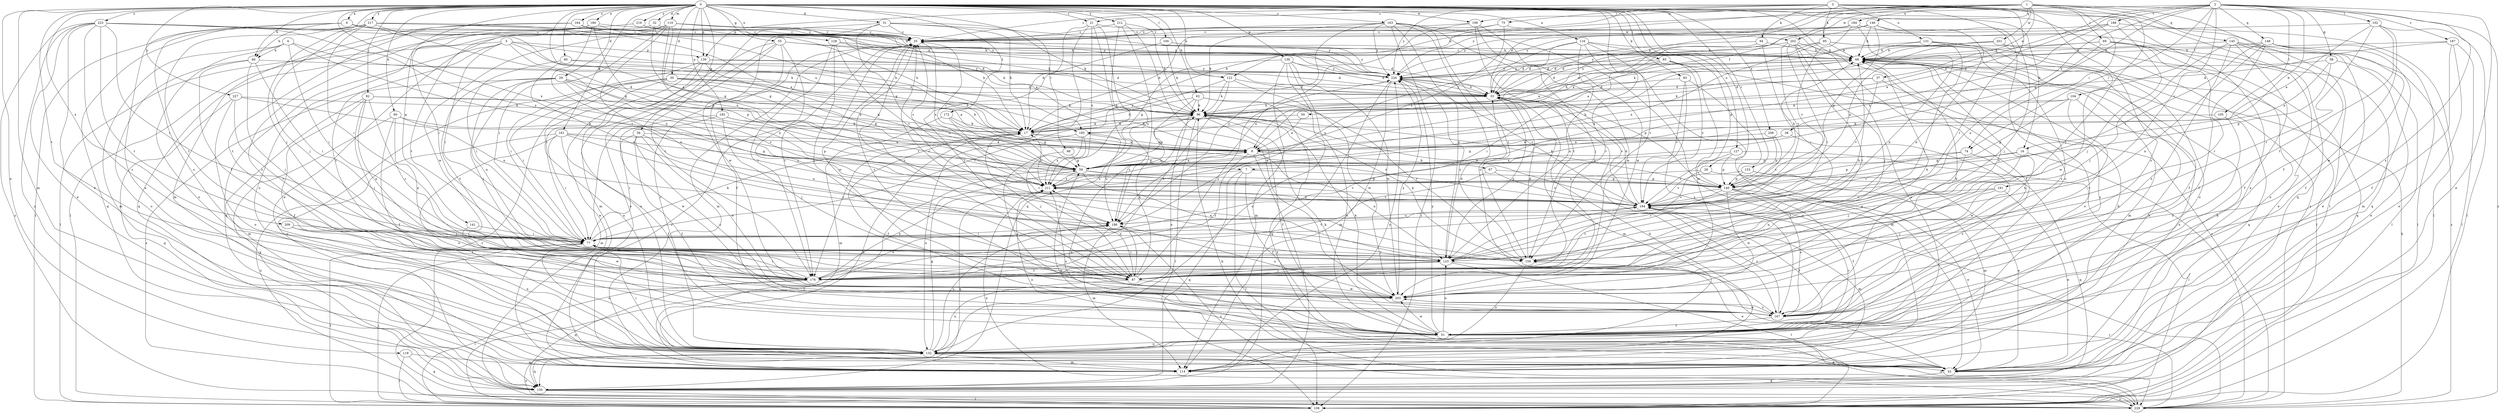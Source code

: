 strict digraph  {
0;
1;
2;
3;
4;
5;
6;
7;
8;
16;
17;
21;
25;
28;
29;
30;
31;
32;
33;
37;
38;
42;
50;
51;
55;
56;
58;
59;
60;
62;
66;
67;
68;
69;
74;
75;
77;
80;
82;
85;
87;
93;
94;
95;
96;
98;
100;
102;
104;
105;
106;
110;
114;
116;
118;
122;
123;
127;
128;
131;
132;
136;
139;
140;
141;
145;
146;
148;
150;
153;
159;
161;
163;
164;
167;
172;
176;
180;
182;
184;
185;
186;
187;
188;
191;
194;
199;
201;
202;
203;
206;
209;
211;
212;
216;
217;
220;
223;
227;
229;
0 -> 6  [label=a];
0 -> 7  [label=a];
0 -> 16  [label=b];
0 -> 21  [label=c];
0 -> 28  [label=d];
0 -> 29  [label=d];
0 -> 30  [label=d];
0 -> 31  [label=d];
0 -> 32  [label=d];
0 -> 55  [label=g];
0 -> 56  [label=g];
0 -> 60  [label=h];
0 -> 62  [label=h];
0 -> 66  [label=h];
0 -> 80  [label=j];
0 -> 82  [label=j];
0 -> 85  [label=j];
0 -> 87  [label=j];
0 -> 93  [label=k];
0 -> 98  [label=l];
0 -> 100  [label=l];
0 -> 110  [label=m];
0 -> 114  [label=m];
0 -> 116  [label=n];
0 -> 118  [label=n];
0 -> 122  [label=n];
0 -> 127  [label=o];
0 -> 128  [label=o];
0 -> 136  [label=p];
0 -> 139  [label=p];
0 -> 141  [label=q];
0 -> 153  [label=r];
0 -> 159  [label=r];
0 -> 161  [label=s];
0 -> 163  [label=s];
0 -> 164  [label=s];
0 -> 167  [label=s];
0 -> 172  [label=t];
0 -> 176  [label=t];
0 -> 180  [label=u];
0 -> 182  [label=u];
0 -> 199  [label=w];
0 -> 206  [label=x];
0 -> 209  [label=x];
0 -> 211  [label=x];
0 -> 212  [label=y];
0 -> 216  [label=y];
0 -> 217  [label=y];
0 -> 223  [label=z];
0 -> 227  [label=z];
0 -> 229  [label=z];
1 -> 21  [label=c];
1 -> 25  [label=c];
1 -> 33  [label=d];
1 -> 37  [label=e];
1 -> 50  [label=f];
1 -> 51  [label=f];
1 -> 69  [label=i];
1 -> 74  [label=i];
1 -> 87  [label=j];
1 -> 145  [label=q];
1 -> 146  [label=q];
1 -> 184  [label=u];
1 -> 185  [label=u];
1 -> 199  [label=w];
1 -> 201  [label=w];
1 -> 202  [label=w];
1 -> 220  [label=y];
1 -> 229  [label=z];
2 -> 7  [label=a];
2 -> 16  [label=b];
2 -> 38  [label=e];
2 -> 42  [label=e];
2 -> 58  [label=g];
2 -> 59  [label=g];
2 -> 74  [label=i];
2 -> 102  [label=l];
2 -> 104  [label=l];
2 -> 105  [label=l];
2 -> 122  [label=n];
2 -> 148  [label=q];
2 -> 167  [label=s];
2 -> 185  [label=u];
2 -> 187  [label=v];
2 -> 188  [label=v];
2 -> 191  [label=v];
3 -> 17  [label=b];
3 -> 42  [label=e];
3 -> 75  [label=i];
3 -> 94  [label=k];
3 -> 95  [label=k];
3 -> 106  [label=l];
3 -> 131  [label=o];
3 -> 132  [label=o];
3 -> 139  [label=p];
3 -> 150  [label=q];
3 -> 159  [label=r];
3 -> 167  [label=s];
3 -> 220  [label=y];
4 -> 66  [label=h];
4 -> 77  [label=i];
4 -> 96  [label=k];
4 -> 114  [label=m];
4 -> 132  [label=o];
4 -> 194  [label=v];
5 -> 33  [label=d];
5 -> 77  [label=i];
5 -> 106  [label=l];
5 -> 139  [label=p];
5 -> 140  [label=p];
5 -> 150  [label=q];
5 -> 176  [label=t];
5 -> 185  [label=u];
6 -> 25  [label=c];
6 -> 66  [label=h];
6 -> 122  [label=n];
6 -> 132  [label=o];
6 -> 167  [label=s];
6 -> 185  [label=u];
7 -> 51  [label=f];
7 -> 106  [label=l];
7 -> 140  [label=p];
7 -> 150  [label=q];
7 -> 211  [label=x];
8 -> 59  [label=g];
8 -> 67  [label=h];
8 -> 123  [label=n];
8 -> 150  [label=q];
8 -> 176  [label=t];
16 -> 59  [label=g];
16 -> 87  [label=j];
16 -> 194  [label=v];
16 -> 229  [label=z];
17 -> 8  [label=a];
17 -> 51  [label=f];
17 -> 87  [label=j];
17 -> 96  [label=k];
17 -> 194  [label=v];
17 -> 220  [label=y];
21 -> 17  [label=b];
21 -> 150  [label=q];
21 -> 176  [label=t];
21 -> 186  [label=u];
21 -> 202  [label=w];
21 -> 211  [label=x];
25 -> 68  [label=h];
25 -> 114  [label=m];
25 -> 176  [label=t];
25 -> 203  [label=w];
25 -> 211  [label=x];
25 -> 229  [label=z];
28 -> 150  [label=q];
28 -> 159  [label=r];
28 -> 211  [label=x];
29 -> 8  [label=a];
29 -> 33  [label=d];
29 -> 87  [label=j];
29 -> 123  [label=n];
29 -> 176  [label=t];
29 -> 194  [label=v];
29 -> 211  [label=x];
29 -> 229  [label=z];
30 -> 8  [label=a];
30 -> 17  [label=b];
30 -> 33  [label=d];
30 -> 59  [label=g];
30 -> 77  [label=i];
30 -> 132  [label=o];
30 -> 150  [label=q];
30 -> 229  [label=z];
31 -> 17  [label=b];
31 -> 25  [label=c];
31 -> 59  [label=g];
31 -> 96  [label=k];
31 -> 176  [label=t];
31 -> 203  [label=w];
31 -> 220  [label=y];
32 -> 8  [label=a];
32 -> 25  [label=c];
32 -> 59  [label=g];
32 -> 176  [label=t];
33 -> 96  [label=k];
33 -> 114  [label=m];
33 -> 123  [label=n];
33 -> 167  [label=s];
33 -> 194  [label=v];
33 -> 220  [label=y];
37 -> 33  [label=d];
37 -> 96  [label=k];
37 -> 167  [label=s];
37 -> 194  [label=v];
38 -> 8  [label=a];
38 -> 59  [label=g];
38 -> 203  [label=w];
38 -> 211  [label=x];
42 -> 17  [label=b];
42 -> 59  [label=g];
42 -> 68  [label=h];
42 -> 150  [label=q];
42 -> 211  [label=x];
50 -> 8  [label=a];
50 -> 17  [label=b];
51 -> 96  [label=k];
51 -> 123  [label=n];
51 -> 132  [label=o];
51 -> 194  [label=v];
51 -> 203  [label=w];
51 -> 211  [label=x];
51 -> 220  [label=y];
51 -> 229  [label=z];
55 -> 33  [label=d];
55 -> 42  [label=e];
55 -> 51  [label=f];
55 -> 68  [label=h];
55 -> 77  [label=i];
55 -> 87  [label=j];
55 -> 114  [label=m];
56 -> 8  [label=a];
56 -> 51  [label=f];
56 -> 77  [label=i];
56 -> 167  [label=s];
56 -> 186  [label=u];
56 -> 203  [label=w];
58 -> 8  [label=a];
58 -> 42  [label=e];
58 -> 140  [label=p];
58 -> 220  [label=y];
59 -> 8  [label=a];
59 -> 25  [label=c];
59 -> 68  [label=h];
59 -> 106  [label=l];
59 -> 123  [label=n];
59 -> 140  [label=p];
59 -> 194  [label=v];
59 -> 211  [label=x];
60 -> 17  [label=b];
60 -> 51  [label=f];
60 -> 123  [label=n];
60 -> 140  [label=p];
60 -> 150  [label=q];
62 -> 17  [label=b];
62 -> 96  [label=k];
62 -> 132  [label=o];
62 -> 159  [label=r];
62 -> 186  [label=u];
62 -> 229  [label=z];
66 -> 77  [label=i];
66 -> 87  [label=j];
66 -> 132  [label=o];
66 -> 176  [label=t];
66 -> 220  [label=y];
67 -> 140  [label=p];
67 -> 176  [label=t];
67 -> 194  [label=v];
68 -> 25  [label=c];
68 -> 33  [label=d];
68 -> 114  [label=m];
68 -> 132  [label=o];
68 -> 150  [label=q];
68 -> 220  [label=y];
69 -> 33  [label=d];
69 -> 42  [label=e];
69 -> 51  [label=f];
69 -> 68  [label=h];
69 -> 132  [label=o];
69 -> 186  [label=u];
74 -> 59  [label=g];
74 -> 140  [label=p];
74 -> 167  [label=s];
74 -> 176  [label=t];
75 -> 17  [label=b];
75 -> 25  [label=c];
75 -> 51  [label=f];
75 -> 211  [label=x];
77 -> 17  [label=b];
77 -> 106  [label=l];
77 -> 123  [label=n];
77 -> 132  [label=o];
77 -> 159  [label=r];
80 -> 33  [label=d];
80 -> 77  [label=i];
80 -> 186  [label=u];
80 -> 220  [label=y];
82 -> 17  [label=b];
82 -> 51  [label=f];
82 -> 87  [label=j];
82 -> 96  [label=k];
82 -> 114  [label=m];
82 -> 123  [label=n];
82 -> 159  [label=r];
85 -> 33  [label=d];
85 -> 77  [label=i];
85 -> 194  [label=v];
85 -> 203  [label=w];
85 -> 220  [label=y];
85 -> 229  [label=z];
87 -> 25  [label=c];
87 -> 68  [label=h];
87 -> 96  [label=k];
87 -> 132  [label=o];
87 -> 203  [label=w];
87 -> 211  [label=x];
87 -> 220  [label=y];
93 -> 33  [label=d];
93 -> 114  [label=m];
93 -> 167  [label=s];
93 -> 194  [label=v];
94 -> 8  [label=a];
94 -> 33  [label=d];
94 -> 68  [label=h];
94 -> 77  [label=i];
95 -> 33  [label=d];
95 -> 51  [label=f];
95 -> 68  [label=h];
95 -> 167  [label=s];
95 -> 211  [label=x];
95 -> 220  [label=y];
96 -> 17  [label=b];
96 -> 51  [label=f];
96 -> 59  [label=g];
96 -> 68  [label=h];
96 -> 106  [label=l];
98 -> 59  [label=g];
98 -> 167  [label=s];
100 -> 68  [label=h];
100 -> 87  [label=j];
100 -> 96  [label=k];
100 -> 220  [label=y];
102 -> 8  [label=a];
102 -> 25  [label=c];
102 -> 106  [label=l];
102 -> 159  [label=r];
102 -> 176  [label=t];
102 -> 203  [label=w];
104 -> 8  [label=a];
104 -> 96  [label=k];
104 -> 132  [label=o];
104 -> 140  [label=p];
104 -> 176  [label=t];
105 -> 17  [label=b];
105 -> 167  [label=s];
106 -> 77  [label=i];
110 -> 17  [label=b];
110 -> 25  [label=c];
110 -> 42  [label=e];
110 -> 59  [label=g];
110 -> 77  [label=i];
110 -> 123  [label=n];
110 -> 132  [label=o];
110 -> 203  [label=w];
110 -> 211  [label=x];
110 -> 220  [label=y];
114 -> 33  [label=d];
114 -> 68  [label=h];
114 -> 220  [label=y];
116 -> 33  [label=d];
116 -> 42  [label=e];
116 -> 68  [label=h];
116 -> 123  [label=n];
116 -> 140  [label=p];
116 -> 159  [label=r];
116 -> 186  [label=u];
118 -> 106  [label=l];
118 -> 114  [label=m];
118 -> 150  [label=q];
122 -> 33  [label=d];
122 -> 77  [label=i];
122 -> 96  [label=k];
122 -> 176  [label=t];
122 -> 203  [label=w];
123 -> 25  [label=c];
123 -> 33  [label=d];
123 -> 42  [label=e];
123 -> 68  [label=h];
123 -> 77  [label=i];
123 -> 87  [label=j];
123 -> 106  [label=l];
123 -> 176  [label=t];
123 -> 194  [label=v];
127 -> 59  [label=g];
127 -> 106  [label=l];
127 -> 140  [label=p];
127 -> 194  [label=v];
128 -> 68  [label=h];
128 -> 87  [label=j];
128 -> 96  [label=k];
128 -> 176  [label=t];
128 -> 194  [label=v];
131 -> 68  [label=h];
131 -> 96  [label=k];
131 -> 106  [label=l];
131 -> 132  [label=o];
131 -> 159  [label=r];
132 -> 25  [label=c];
132 -> 42  [label=e];
132 -> 59  [label=g];
132 -> 68  [label=h];
132 -> 77  [label=i];
132 -> 114  [label=m];
132 -> 150  [label=q];
132 -> 186  [label=u];
136 -> 33  [label=d];
136 -> 42  [label=e];
136 -> 59  [label=g];
136 -> 114  [label=m];
136 -> 132  [label=o];
136 -> 203  [label=w];
136 -> 220  [label=y];
139 -> 33  [label=d];
139 -> 42  [label=e];
139 -> 59  [label=g];
139 -> 77  [label=i];
139 -> 132  [label=o];
139 -> 220  [label=y];
140 -> 42  [label=e];
140 -> 51  [label=f];
140 -> 68  [label=h];
140 -> 96  [label=k];
140 -> 167  [label=s];
140 -> 176  [label=t];
140 -> 194  [label=v];
140 -> 203  [label=w];
141 -> 77  [label=i];
141 -> 203  [label=w];
145 -> 42  [label=e];
145 -> 51  [label=f];
145 -> 68  [label=h];
145 -> 87  [label=j];
145 -> 106  [label=l];
145 -> 167  [label=s];
145 -> 229  [label=z];
146 -> 8  [label=a];
146 -> 25  [label=c];
146 -> 68  [label=h];
146 -> 87  [label=j];
146 -> 123  [label=n];
146 -> 140  [label=p];
148 -> 51  [label=f];
148 -> 68  [label=h];
148 -> 106  [label=l];
148 -> 114  [label=m];
148 -> 123  [label=n];
148 -> 159  [label=r];
148 -> 194  [label=v];
150 -> 106  [label=l];
150 -> 229  [label=z];
153 -> 42  [label=e];
153 -> 114  [label=m];
153 -> 140  [label=p];
153 -> 194  [label=v];
159 -> 33  [label=d];
159 -> 96  [label=k];
159 -> 132  [label=o];
159 -> 220  [label=y];
161 -> 8  [label=a];
161 -> 51  [label=f];
161 -> 59  [label=g];
161 -> 77  [label=i];
161 -> 132  [label=o];
161 -> 159  [label=r];
161 -> 229  [label=z];
163 -> 25  [label=c];
163 -> 96  [label=k];
163 -> 106  [label=l];
163 -> 123  [label=n];
163 -> 159  [label=r];
163 -> 167  [label=s];
163 -> 186  [label=u];
163 -> 203  [label=w];
163 -> 220  [label=y];
163 -> 229  [label=z];
164 -> 8  [label=a];
164 -> 25  [label=c];
164 -> 114  [label=m];
164 -> 176  [label=t];
164 -> 220  [label=y];
167 -> 51  [label=f];
167 -> 68  [label=h];
167 -> 96  [label=k];
167 -> 194  [label=v];
167 -> 203  [label=w];
172 -> 17  [label=b];
172 -> 59  [label=g];
172 -> 114  [label=m];
172 -> 159  [label=r];
176 -> 77  [label=i];
176 -> 106  [label=l];
176 -> 150  [label=q];
176 -> 186  [label=u];
176 -> 211  [label=x];
180 -> 17  [label=b];
180 -> 25  [label=c];
180 -> 77  [label=i];
180 -> 106  [label=l];
180 -> 140  [label=p];
180 -> 167  [label=s];
180 -> 186  [label=u];
182 -> 8  [label=a];
182 -> 17  [label=b];
182 -> 87  [label=j];
182 -> 114  [label=m];
182 -> 203  [label=w];
184 -> 25  [label=c];
184 -> 123  [label=n];
184 -> 150  [label=q];
184 -> 194  [label=v];
184 -> 220  [label=y];
185 -> 8  [label=a];
185 -> 87  [label=j];
185 -> 132  [label=o];
185 -> 186  [label=u];
185 -> 211  [label=x];
186 -> 77  [label=i];
186 -> 87  [label=j];
186 -> 114  [label=m];
186 -> 229  [label=z];
187 -> 42  [label=e];
187 -> 51  [label=f];
187 -> 68  [label=h];
187 -> 96  [label=k];
187 -> 106  [label=l];
188 -> 25  [label=c];
188 -> 87  [label=j];
188 -> 106  [label=l];
188 -> 211  [label=x];
188 -> 220  [label=y];
191 -> 42  [label=e];
191 -> 87  [label=j];
191 -> 123  [label=n];
191 -> 194  [label=v];
194 -> 33  [label=d];
194 -> 51  [label=f];
194 -> 96  [label=k];
194 -> 114  [label=m];
194 -> 186  [label=u];
194 -> 211  [label=x];
199 -> 25  [label=c];
199 -> 87  [label=j];
199 -> 176  [label=t];
199 -> 186  [label=u];
199 -> 203  [label=w];
201 -> 8  [label=a];
201 -> 68  [label=h];
201 -> 140  [label=p];
201 -> 150  [label=q];
201 -> 203  [label=w];
202 -> 33  [label=d];
202 -> 68  [label=h];
202 -> 77  [label=i];
202 -> 87  [label=j];
202 -> 132  [label=o];
202 -> 176  [label=t];
202 -> 194  [label=v];
203 -> 25  [label=c];
203 -> 68  [label=h];
203 -> 167  [label=s];
203 -> 186  [label=u];
203 -> 220  [label=y];
206 -> 8  [label=a];
206 -> 140  [label=p];
206 -> 194  [label=v];
209 -> 77  [label=i];
209 -> 132  [label=o];
209 -> 176  [label=t];
211 -> 17  [label=b];
211 -> 25  [label=c];
211 -> 150  [label=q];
211 -> 194  [label=v];
212 -> 25  [label=c];
212 -> 96  [label=k];
212 -> 167  [label=s];
212 -> 203  [label=w];
212 -> 211  [label=x];
216 -> 25  [label=c];
216 -> 96  [label=k];
216 -> 150  [label=q];
217 -> 17  [label=b];
217 -> 25  [label=c];
217 -> 59  [label=g];
217 -> 77  [label=i];
217 -> 87  [label=j];
217 -> 106  [label=l];
217 -> 150  [label=q];
217 -> 176  [label=t];
217 -> 220  [label=y];
220 -> 33  [label=d];
220 -> 114  [label=m];
220 -> 140  [label=p];
220 -> 150  [label=q];
220 -> 194  [label=v];
223 -> 25  [label=c];
223 -> 42  [label=e];
223 -> 68  [label=h];
223 -> 77  [label=i];
223 -> 132  [label=o];
223 -> 150  [label=q];
223 -> 167  [label=s];
223 -> 176  [label=t];
223 -> 211  [label=x];
223 -> 229  [label=z];
227 -> 96  [label=k];
227 -> 132  [label=o];
227 -> 150  [label=q];
227 -> 159  [label=r];
227 -> 186  [label=u];
229 -> 68  [label=h];
229 -> 96  [label=k];
229 -> 132  [label=o];
229 -> 159  [label=r];
229 -> 211  [label=x];
}
